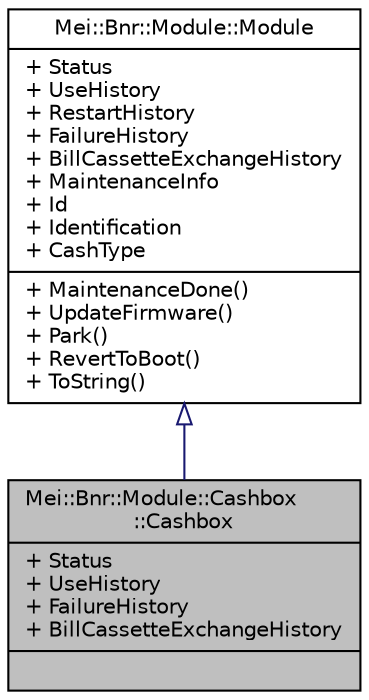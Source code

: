 digraph "Mei::Bnr::Module::Cashbox::Cashbox"
{
  edge [fontname="Helvetica",fontsize="10",labelfontname="Helvetica",labelfontsize="10"];
  node [fontname="Helvetica",fontsize="10",shape=record];
  Node1 [label="{Mei::Bnr::Module::Cashbox\l::Cashbox\n|+ Status\l+ UseHistory\l+ FailureHistory\l+ BillCassetteExchangeHistory\l|}",height=0.2,width=0.4,color="black", fillcolor="grey75", style="filled", fontcolor="black"];
  Node2 -> Node1 [dir="back",color="midnightblue",fontsize="10",style="solid",arrowtail="onormal",fontname="Helvetica"];
  Node2 [label="{Mei::Bnr::Module::Module\n|+ Status\l+ UseHistory\l+ RestartHistory\l+ FailureHistory\l+ BillCassetteExchangeHistory\l+ MaintenanceInfo\l+ Id\l+ Identification\l+ CashType\l|+ MaintenanceDone()\l+ UpdateFirmware()\l+ Park()\l+ RevertToBoot()\l+ ToString()\l}",height=0.2,width=0.4,color="black", fillcolor="white", style="filled",URL="$a00110.html",tooltip="Root class for all modules. "];
}
